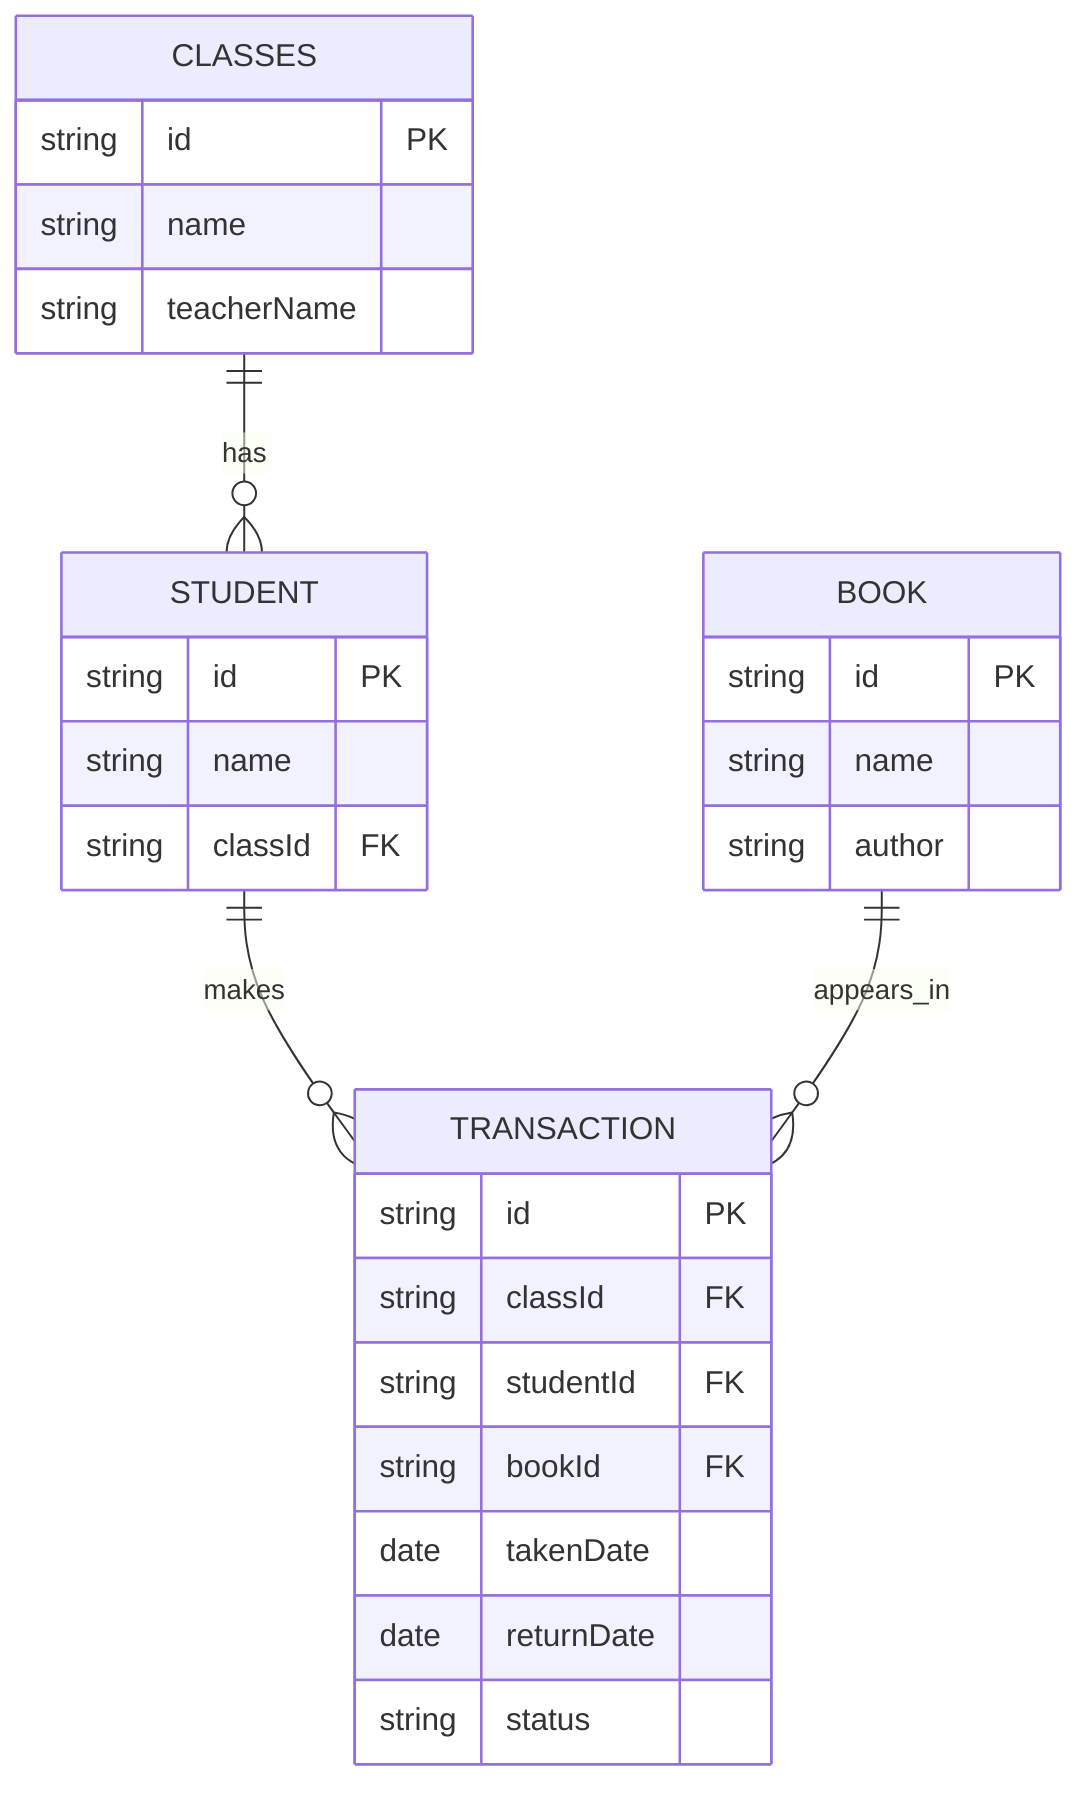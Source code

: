 erDiagram
    CLASSES {
        string id PK
        string name
        string teacherName
    }

    STUDENT {
        string id PK
        string name
        string classId FK
    }

    BOOK {
        string id PK
        string name
        string author
    }

    TRANSACTION {
        string id PK
        string classId FK
        string studentId FK
        string bookId FK
        date takenDate
        date returnDate
        string status
    }

    CLASSES ||--o{ STUDENT : "has"
    STUDENT ||--o{ TRANSACTION : "makes"
    BOOK ||--o{ TRANSACTION : "appears_in"